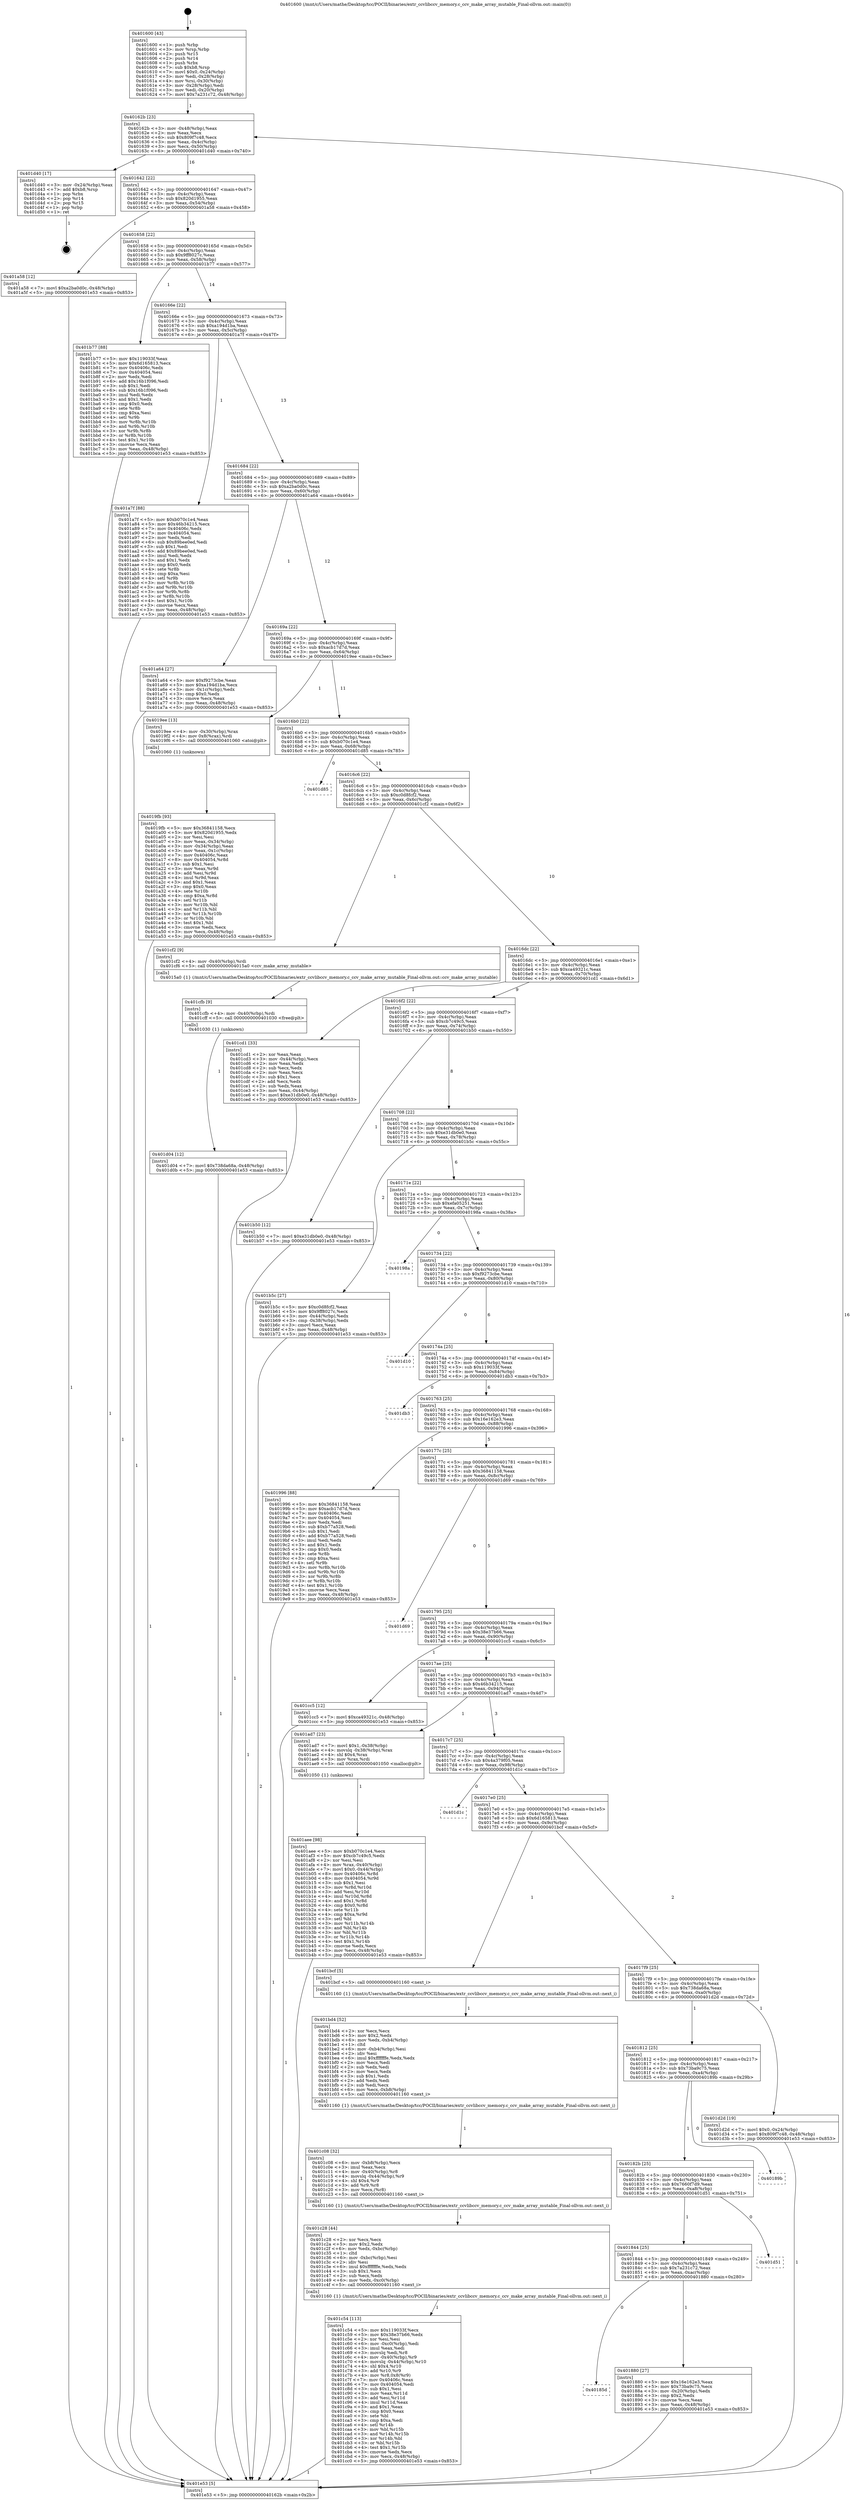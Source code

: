 digraph "0x401600" {
  label = "0x401600 (/mnt/c/Users/mathe/Desktop/tcc/POCII/binaries/extr_ccvlibccv_memory.c_ccv_make_array_mutable_Final-ollvm.out::main(0))"
  labelloc = "t"
  node[shape=record]

  Entry [label="",width=0.3,height=0.3,shape=circle,fillcolor=black,style=filled]
  "0x40162b" [label="{
     0x40162b [23]\l
     | [instrs]\l
     &nbsp;&nbsp;0x40162b \<+3\>: mov -0x48(%rbp),%eax\l
     &nbsp;&nbsp;0x40162e \<+2\>: mov %eax,%ecx\l
     &nbsp;&nbsp;0x401630 \<+6\>: sub $0x809f7c48,%ecx\l
     &nbsp;&nbsp;0x401636 \<+3\>: mov %eax,-0x4c(%rbp)\l
     &nbsp;&nbsp;0x401639 \<+3\>: mov %ecx,-0x50(%rbp)\l
     &nbsp;&nbsp;0x40163c \<+6\>: je 0000000000401d40 \<main+0x740\>\l
  }"]
  "0x401d40" [label="{
     0x401d40 [17]\l
     | [instrs]\l
     &nbsp;&nbsp;0x401d40 \<+3\>: mov -0x24(%rbp),%eax\l
     &nbsp;&nbsp;0x401d43 \<+7\>: add $0xb8,%rsp\l
     &nbsp;&nbsp;0x401d4a \<+1\>: pop %rbx\l
     &nbsp;&nbsp;0x401d4b \<+2\>: pop %r14\l
     &nbsp;&nbsp;0x401d4d \<+2\>: pop %r15\l
     &nbsp;&nbsp;0x401d4f \<+1\>: pop %rbp\l
     &nbsp;&nbsp;0x401d50 \<+1\>: ret\l
  }"]
  "0x401642" [label="{
     0x401642 [22]\l
     | [instrs]\l
     &nbsp;&nbsp;0x401642 \<+5\>: jmp 0000000000401647 \<main+0x47\>\l
     &nbsp;&nbsp;0x401647 \<+3\>: mov -0x4c(%rbp),%eax\l
     &nbsp;&nbsp;0x40164a \<+5\>: sub $0x820d1955,%eax\l
     &nbsp;&nbsp;0x40164f \<+3\>: mov %eax,-0x54(%rbp)\l
     &nbsp;&nbsp;0x401652 \<+6\>: je 0000000000401a58 \<main+0x458\>\l
  }"]
  Exit [label="",width=0.3,height=0.3,shape=circle,fillcolor=black,style=filled,peripheries=2]
  "0x401a58" [label="{
     0x401a58 [12]\l
     | [instrs]\l
     &nbsp;&nbsp;0x401a58 \<+7\>: movl $0xa2ba0d0c,-0x48(%rbp)\l
     &nbsp;&nbsp;0x401a5f \<+5\>: jmp 0000000000401e53 \<main+0x853\>\l
  }"]
  "0x401658" [label="{
     0x401658 [22]\l
     | [instrs]\l
     &nbsp;&nbsp;0x401658 \<+5\>: jmp 000000000040165d \<main+0x5d\>\l
     &nbsp;&nbsp;0x40165d \<+3\>: mov -0x4c(%rbp),%eax\l
     &nbsp;&nbsp;0x401660 \<+5\>: sub $0x9ff8027c,%eax\l
     &nbsp;&nbsp;0x401665 \<+3\>: mov %eax,-0x58(%rbp)\l
     &nbsp;&nbsp;0x401668 \<+6\>: je 0000000000401b77 \<main+0x577\>\l
  }"]
  "0x401d04" [label="{
     0x401d04 [12]\l
     | [instrs]\l
     &nbsp;&nbsp;0x401d04 \<+7\>: movl $0x738da68a,-0x48(%rbp)\l
     &nbsp;&nbsp;0x401d0b \<+5\>: jmp 0000000000401e53 \<main+0x853\>\l
  }"]
  "0x401b77" [label="{
     0x401b77 [88]\l
     | [instrs]\l
     &nbsp;&nbsp;0x401b77 \<+5\>: mov $0x119033f,%eax\l
     &nbsp;&nbsp;0x401b7c \<+5\>: mov $0x6d165813,%ecx\l
     &nbsp;&nbsp;0x401b81 \<+7\>: mov 0x40406c,%edx\l
     &nbsp;&nbsp;0x401b88 \<+7\>: mov 0x404054,%esi\l
     &nbsp;&nbsp;0x401b8f \<+2\>: mov %edx,%edi\l
     &nbsp;&nbsp;0x401b91 \<+6\>: add $0x16b1f096,%edi\l
     &nbsp;&nbsp;0x401b97 \<+3\>: sub $0x1,%edi\l
     &nbsp;&nbsp;0x401b9a \<+6\>: sub $0x16b1f096,%edi\l
     &nbsp;&nbsp;0x401ba0 \<+3\>: imul %edi,%edx\l
     &nbsp;&nbsp;0x401ba3 \<+3\>: and $0x1,%edx\l
     &nbsp;&nbsp;0x401ba6 \<+3\>: cmp $0x0,%edx\l
     &nbsp;&nbsp;0x401ba9 \<+4\>: sete %r8b\l
     &nbsp;&nbsp;0x401bad \<+3\>: cmp $0xa,%esi\l
     &nbsp;&nbsp;0x401bb0 \<+4\>: setl %r9b\l
     &nbsp;&nbsp;0x401bb4 \<+3\>: mov %r8b,%r10b\l
     &nbsp;&nbsp;0x401bb7 \<+3\>: and %r9b,%r10b\l
     &nbsp;&nbsp;0x401bba \<+3\>: xor %r9b,%r8b\l
     &nbsp;&nbsp;0x401bbd \<+3\>: or %r8b,%r10b\l
     &nbsp;&nbsp;0x401bc0 \<+4\>: test $0x1,%r10b\l
     &nbsp;&nbsp;0x401bc4 \<+3\>: cmovne %ecx,%eax\l
     &nbsp;&nbsp;0x401bc7 \<+3\>: mov %eax,-0x48(%rbp)\l
     &nbsp;&nbsp;0x401bca \<+5\>: jmp 0000000000401e53 \<main+0x853\>\l
  }"]
  "0x40166e" [label="{
     0x40166e [22]\l
     | [instrs]\l
     &nbsp;&nbsp;0x40166e \<+5\>: jmp 0000000000401673 \<main+0x73\>\l
     &nbsp;&nbsp;0x401673 \<+3\>: mov -0x4c(%rbp),%eax\l
     &nbsp;&nbsp;0x401676 \<+5\>: sub $0xa194d1ba,%eax\l
     &nbsp;&nbsp;0x40167b \<+3\>: mov %eax,-0x5c(%rbp)\l
     &nbsp;&nbsp;0x40167e \<+6\>: je 0000000000401a7f \<main+0x47f\>\l
  }"]
  "0x401cfb" [label="{
     0x401cfb [9]\l
     | [instrs]\l
     &nbsp;&nbsp;0x401cfb \<+4\>: mov -0x40(%rbp),%rdi\l
     &nbsp;&nbsp;0x401cff \<+5\>: call 0000000000401030 \<free@plt\>\l
     | [calls]\l
     &nbsp;&nbsp;0x401030 \{1\} (unknown)\l
  }"]
  "0x401a7f" [label="{
     0x401a7f [88]\l
     | [instrs]\l
     &nbsp;&nbsp;0x401a7f \<+5\>: mov $0xb070c1e4,%eax\l
     &nbsp;&nbsp;0x401a84 \<+5\>: mov $0x46b34215,%ecx\l
     &nbsp;&nbsp;0x401a89 \<+7\>: mov 0x40406c,%edx\l
     &nbsp;&nbsp;0x401a90 \<+7\>: mov 0x404054,%esi\l
     &nbsp;&nbsp;0x401a97 \<+2\>: mov %edx,%edi\l
     &nbsp;&nbsp;0x401a99 \<+6\>: sub $0x89bee0ed,%edi\l
     &nbsp;&nbsp;0x401a9f \<+3\>: sub $0x1,%edi\l
     &nbsp;&nbsp;0x401aa2 \<+6\>: add $0x89bee0ed,%edi\l
     &nbsp;&nbsp;0x401aa8 \<+3\>: imul %edi,%edx\l
     &nbsp;&nbsp;0x401aab \<+3\>: and $0x1,%edx\l
     &nbsp;&nbsp;0x401aae \<+3\>: cmp $0x0,%edx\l
     &nbsp;&nbsp;0x401ab1 \<+4\>: sete %r8b\l
     &nbsp;&nbsp;0x401ab5 \<+3\>: cmp $0xa,%esi\l
     &nbsp;&nbsp;0x401ab8 \<+4\>: setl %r9b\l
     &nbsp;&nbsp;0x401abc \<+3\>: mov %r8b,%r10b\l
     &nbsp;&nbsp;0x401abf \<+3\>: and %r9b,%r10b\l
     &nbsp;&nbsp;0x401ac2 \<+3\>: xor %r9b,%r8b\l
     &nbsp;&nbsp;0x401ac5 \<+3\>: or %r8b,%r10b\l
     &nbsp;&nbsp;0x401ac8 \<+4\>: test $0x1,%r10b\l
     &nbsp;&nbsp;0x401acc \<+3\>: cmovne %ecx,%eax\l
     &nbsp;&nbsp;0x401acf \<+3\>: mov %eax,-0x48(%rbp)\l
     &nbsp;&nbsp;0x401ad2 \<+5\>: jmp 0000000000401e53 \<main+0x853\>\l
  }"]
  "0x401684" [label="{
     0x401684 [22]\l
     | [instrs]\l
     &nbsp;&nbsp;0x401684 \<+5\>: jmp 0000000000401689 \<main+0x89\>\l
     &nbsp;&nbsp;0x401689 \<+3\>: mov -0x4c(%rbp),%eax\l
     &nbsp;&nbsp;0x40168c \<+5\>: sub $0xa2ba0d0c,%eax\l
     &nbsp;&nbsp;0x401691 \<+3\>: mov %eax,-0x60(%rbp)\l
     &nbsp;&nbsp;0x401694 \<+6\>: je 0000000000401a64 \<main+0x464\>\l
  }"]
  "0x401c54" [label="{
     0x401c54 [113]\l
     | [instrs]\l
     &nbsp;&nbsp;0x401c54 \<+5\>: mov $0x119033f,%ecx\l
     &nbsp;&nbsp;0x401c59 \<+5\>: mov $0x38e37b66,%edx\l
     &nbsp;&nbsp;0x401c5e \<+2\>: xor %esi,%esi\l
     &nbsp;&nbsp;0x401c60 \<+6\>: mov -0xc0(%rbp),%edi\l
     &nbsp;&nbsp;0x401c66 \<+3\>: imul %eax,%edi\l
     &nbsp;&nbsp;0x401c69 \<+3\>: movslq %edi,%r8\l
     &nbsp;&nbsp;0x401c6c \<+4\>: mov -0x40(%rbp),%r9\l
     &nbsp;&nbsp;0x401c70 \<+4\>: movslq -0x44(%rbp),%r10\l
     &nbsp;&nbsp;0x401c74 \<+4\>: shl $0x4,%r10\l
     &nbsp;&nbsp;0x401c78 \<+3\>: add %r10,%r9\l
     &nbsp;&nbsp;0x401c7b \<+4\>: mov %r8,0x8(%r9)\l
     &nbsp;&nbsp;0x401c7f \<+7\>: mov 0x40406c,%eax\l
     &nbsp;&nbsp;0x401c86 \<+7\>: mov 0x404054,%edi\l
     &nbsp;&nbsp;0x401c8d \<+3\>: sub $0x1,%esi\l
     &nbsp;&nbsp;0x401c90 \<+3\>: mov %eax,%r11d\l
     &nbsp;&nbsp;0x401c93 \<+3\>: add %esi,%r11d\l
     &nbsp;&nbsp;0x401c96 \<+4\>: imul %r11d,%eax\l
     &nbsp;&nbsp;0x401c9a \<+3\>: and $0x1,%eax\l
     &nbsp;&nbsp;0x401c9d \<+3\>: cmp $0x0,%eax\l
     &nbsp;&nbsp;0x401ca0 \<+3\>: sete %bl\l
     &nbsp;&nbsp;0x401ca3 \<+3\>: cmp $0xa,%edi\l
     &nbsp;&nbsp;0x401ca6 \<+4\>: setl %r14b\l
     &nbsp;&nbsp;0x401caa \<+3\>: mov %bl,%r15b\l
     &nbsp;&nbsp;0x401cad \<+3\>: and %r14b,%r15b\l
     &nbsp;&nbsp;0x401cb0 \<+3\>: xor %r14b,%bl\l
     &nbsp;&nbsp;0x401cb3 \<+3\>: or %bl,%r15b\l
     &nbsp;&nbsp;0x401cb6 \<+4\>: test $0x1,%r15b\l
     &nbsp;&nbsp;0x401cba \<+3\>: cmovne %edx,%ecx\l
     &nbsp;&nbsp;0x401cbd \<+3\>: mov %ecx,-0x48(%rbp)\l
     &nbsp;&nbsp;0x401cc0 \<+5\>: jmp 0000000000401e53 \<main+0x853\>\l
  }"]
  "0x401a64" [label="{
     0x401a64 [27]\l
     | [instrs]\l
     &nbsp;&nbsp;0x401a64 \<+5\>: mov $0xf9273cbe,%eax\l
     &nbsp;&nbsp;0x401a69 \<+5\>: mov $0xa194d1ba,%ecx\l
     &nbsp;&nbsp;0x401a6e \<+3\>: mov -0x1c(%rbp),%edx\l
     &nbsp;&nbsp;0x401a71 \<+3\>: cmp $0x0,%edx\l
     &nbsp;&nbsp;0x401a74 \<+3\>: cmove %ecx,%eax\l
     &nbsp;&nbsp;0x401a77 \<+3\>: mov %eax,-0x48(%rbp)\l
     &nbsp;&nbsp;0x401a7a \<+5\>: jmp 0000000000401e53 \<main+0x853\>\l
  }"]
  "0x40169a" [label="{
     0x40169a [22]\l
     | [instrs]\l
     &nbsp;&nbsp;0x40169a \<+5\>: jmp 000000000040169f \<main+0x9f\>\l
     &nbsp;&nbsp;0x40169f \<+3\>: mov -0x4c(%rbp),%eax\l
     &nbsp;&nbsp;0x4016a2 \<+5\>: sub $0xacb17d7d,%eax\l
     &nbsp;&nbsp;0x4016a7 \<+3\>: mov %eax,-0x64(%rbp)\l
     &nbsp;&nbsp;0x4016aa \<+6\>: je 00000000004019ee \<main+0x3ee\>\l
  }"]
  "0x401c28" [label="{
     0x401c28 [44]\l
     | [instrs]\l
     &nbsp;&nbsp;0x401c28 \<+2\>: xor %ecx,%ecx\l
     &nbsp;&nbsp;0x401c2a \<+5\>: mov $0x2,%edx\l
     &nbsp;&nbsp;0x401c2f \<+6\>: mov %edx,-0xbc(%rbp)\l
     &nbsp;&nbsp;0x401c35 \<+1\>: cltd\l
     &nbsp;&nbsp;0x401c36 \<+6\>: mov -0xbc(%rbp),%esi\l
     &nbsp;&nbsp;0x401c3c \<+2\>: idiv %esi\l
     &nbsp;&nbsp;0x401c3e \<+6\>: imul $0xfffffffe,%edx,%edx\l
     &nbsp;&nbsp;0x401c44 \<+3\>: sub $0x1,%ecx\l
     &nbsp;&nbsp;0x401c47 \<+2\>: sub %ecx,%edx\l
     &nbsp;&nbsp;0x401c49 \<+6\>: mov %edx,-0xc0(%rbp)\l
     &nbsp;&nbsp;0x401c4f \<+5\>: call 0000000000401160 \<next_i\>\l
     | [calls]\l
     &nbsp;&nbsp;0x401160 \{1\} (/mnt/c/Users/mathe/Desktop/tcc/POCII/binaries/extr_ccvlibccv_memory.c_ccv_make_array_mutable_Final-ollvm.out::next_i)\l
  }"]
  "0x4019ee" [label="{
     0x4019ee [13]\l
     | [instrs]\l
     &nbsp;&nbsp;0x4019ee \<+4\>: mov -0x30(%rbp),%rax\l
     &nbsp;&nbsp;0x4019f2 \<+4\>: mov 0x8(%rax),%rdi\l
     &nbsp;&nbsp;0x4019f6 \<+5\>: call 0000000000401060 \<atoi@plt\>\l
     | [calls]\l
     &nbsp;&nbsp;0x401060 \{1\} (unknown)\l
  }"]
  "0x4016b0" [label="{
     0x4016b0 [22]\l
     | [instrs]\l
     &nbsp;&nbsp;0x4016b0 \<+5\>: jmp 00000000004016b5 \<main+0xb5\>\l
     &nbsp;&nbsp;0x4016b5 \<+3\>: mov -0x4c(%rbp),%eax\l
     &nbsp;&nbsp;0x4016b8 \<+5\>: sub $0xb070c1e4,%eax\l
     &nbsp;&nbsp;0x4016bd \<+3\>: mov %eax,-0x68(%rbp)\l
     &nbsp;&nbsp;0x4016c0 \<+6\>: je 0000000000401d85 \<main+0x785\>\l
  }"]
  "0x401c08" [label="{
     0x401c08 [32]\l
     | [instrs]\l
     &nbsp;&nbsp;0x401c08 \<+6\>: mov -0xb8(%rbp),%ecx\l
     &nbsp;&nbsp;0x401c0e \<+3\>: imul %eax,%ecx\l
     &nbsp;&nbsp;0x401c11 \<+4\>: mov -0x40(%rbp),%r8\l
     &nbsp;&nbsp;0x401c15 \<+4\>: movslq -0x44(%rbp),%r9\l
     &nbsp;&nbsp;0x401c19 \<+4\>: shl $0x4,%r9\l
     &nbsp;&nbsp;0x401c1d \<+3\>: add %r9,%r8\l
     &nbsp;&nbsp;0x401c20 \<+3\>: mov %ecx,(%r8)\l
     &nbsp;&nbsp;0x401c23 \<+5\>: call 0000000000401160 \<next_i\>\l
     | [calls]\l
     &nbsp;&nbsp;0x401160 \{1\} (/mnt/c/Users/mathe/Desktop/tcc/POCII/binaries/extr_ccvlibccv_memory.c_ccv_make_array_mutable_Final-ollvm.out::next_i)\l
  }"]
  "0x401d85" [label="{
     0x401d85\l
  }", style=dashed]
  "0x4016c6" [label="{
     0x4016c6 [22]\l
     | [instrs]\l
     &nbsp;&nbsp;0x4016c6 \<+5\>: jmp 00000000004016cb \<main+0xcb\>\l
     &nbsp;&nbsp;0x4016cb \<+3\>: mov -0x4c(%rbp),%eax\l
     &nbsp;&nbsp;0x4016ce \<+5\>: sub $0xc0d8fcf2,%eax\l
     &nbsp;&nbsp;0x4016d3 \<+3\>: mov %eax,-0x6c(%rbp)\l
     &nbsp;&nbsp;0x4016d6 \<+6\>: je 0000000000401cf2 \<main+0x6f2\>\l
  }"]
  "0x401bd4" [label="{
     0x401bd4 [52]\l
     | [instrs]\l
     &nbsp;&nbsp;0x401bd4 \<+2\>: xor %ecx,%ecx\l
     &nbsp;&nbsp;0x401bd6 \<+5\>: mov $0x2,%edx\l
     &nbsp;&nbsp;0x401bdb \<+6\>: mov %edx,-0xb4(%rbp)\l
     &nbsp;&nbsp;0x401be1 \<+1\>: cltd\l
     &nbsp;&nbsp;0x401be2 \<+6\>: mov -0xb4(%rbp),%esi\l
     &nbsp;&nbsp;0x401be8 \<+2\>: idiv %esi\l
     &nbsp;&nbsp;0x401bea \<+6\>: imul $0xfffffffe,%edx,%edx\l
     &nbsp;&nbsp;0x401bf0 \<+2\>: mov %ecx,%edi\l
     &nbsp;&nbsp;0x401bf2 \<+2\>: sub %edx,%edi\l
     &nbsp;&nbsp;0x401bf4 \<+2\>: mov %ecx,%edx\l
     &nbsp;&nbsp;0x401bf6 \<+3\>: sub $0x1,%edx\l
     &nbsp;&nbsp;0x401bf9 \<+2\>: add %edx,%edi\l
     &nbsp;&nbsp;0x401bfb \<+2\>: sub %edi,%ecx\l
     &nbsp;&nbsp;0x401bfd \<+6\>: mov %ecx,-0xb8(%rbp)\l
     &nbsp;&nbsp;0x401c03 \<+5\>: call 0000000000401160 \<next_i\>\l
     | [calls]\l
     &nbsp;&nbsp;0x401160 \{1\} (/mnt/c/Users/mathe/Desktop/tcc/POCII/binaries/extr_ccvlibccv_memory.c_ccv_make_array_mutable_Final-ollvm.out::next_i)\l
  }"]
  "0x401cf2" [label="{
     0x401cf2 [9]\l
     | [instrs]\l
     &nbsp;&nbsp;0x401cf2 \<+4\>: mov -0x40(%rbp),%rdi\l
     &nbsp;&nbsp;0x401cf6 \<+5\>: call 00000000004015a0 \<ccv_make_array_mutable\>\l
     | [calls]\l
     &nbsp;&nbsp;0x4015a0 \{1\} (/mnt/c/Users/mathe/Desktop/tcc/POCII/binaries/extr_ccvlibccv_memory.c_ccv_make_array_mutable_Final-ollvm.out::ccv_make_array_mutable)\l
  }"]
  "0x4016dc" [label="{
     0x4016dc [22]\l
     | [instrs]\l
     &nbsp;&nbsp;0x4016dc \<+5\>: jmp 00000000004016e1 \<main+0xe1\>\l
     &nbsp;&nbsp;0x4016e1 \<+3\>: mov -0x4c(%rbp),%eax\l
     &nbsp;&nbsp;0x4016e4 \<+5\>: sub $0xca49321c,%eax\l
     &nbsp;&nbsp;0x4016e9 \<+3\>: mov %eax,-0x70(%rbp)\l
     &nbsp;&nbsp;0x4016ec \<+6\>: je 0000000000401cd1 \<main+0x6d1\>\l
  }"]
  "0x401aee" [label="{
     0x401aee [98]\l
     | [instrs]\l
     &nbsp;&nbsp;0x401aee \<+5\>: mov $0xb070c1e4,%ecx\l
     &nbsp;&nbsp;0x401af3 \<+5\>: mov $0xcb7c49c5,%edx\l
     &nbsp;&nbsp;0x401af8 \<+2\>: xor %esi,%esi\l
     &nbsp;&nbsp;0x401afa \<+4\>: mov %rax,-0x40(%rbp)\l
     &nbsp;&nbsp;0x401afe \<+7\>: movl $0x0,-0x44(%rbp)\l
     &nbsp;&nbsp;0x401b05 \<+8\>: mov 0x40406c,%r8d\l
     &nbsp;&nbsp;0x401b0d \<+8\>: mov 0x404054,%r9d\l
     &nbsp;&nbsp;0x401b15 \<+3\>: sub $0x1,%esi\l
     &nbsp;&nbsp;0x401b18 \<+3\>: mov %r8d,%r10d\l
     &nbsp;&nbsp;0x401b1b \<+3\>: add %esi,%r10d\l
     &nbsp;&nbsp;0x401b1e \<+4\>: imul %r10d,%r8d\l
     &nbsp;&nbsp;0x401b22 \<+4\>: and $0x1,%r8d\l
     &nbsp;&nbsp;0x401b26 \<+4\>: cmp $0x0,%r8d\l
     &nbsp;&nbsp;0x401b2a \<+4\>: sete %r11b\l
     &nbsp;&nbsp;0x401b2e \<+4\>: cmp $0xa,%r9d\l
     &nbsp;&nbsp;0x401b32 \<+3\>: setl %bl\l
     &nbsp;&nbsp;0x401b35 \<+3\>: mov %r11b,%r14b\l
     &nbsp;&nbsp;0x401b38 \<+3\>: and %bl,%r14b\l
     &nbsp;&nbsp;0x401b3b \<+3\>: xor %bl,%r11b\l
     &nbsp;&nbsp;0x401b3e \<+3\>: or %r11b,%r14b\l
     &nbsp;&nbsp;0x401b41 \<+4\>: test $0x1,%r14b\l
     &nbsp;&nbsp;0x401b45 \<+3\>: cmovne %edx,%ecx\l
     &nbsp;&nbsp;0x401b48 \<+3\>: mov %ecx,-0x48(%rbp)\l
     &nbsp;&nbsp;0x401b4b \<+5\>: jmp 0000000000401e53 \<main+0x853\>\l
  }"]
  "0x401cd1" [label="{
     0x401cd1 [33]\l
     | [instrs]\l
     &nbsp;&nbsp;0x401cd1 \<+2\>: xor %eax,%eax\l
     &nbsp;&nbsp;0x401cd3 \<+3\>: mov -0x44(%rbp),%ecx\l
     &nbsp;&nbsp;0x401cd6 \<+2\>: mov %eax,%edx\l
     &nbsp;&nbsp;0x401cd8 \<+2\>: sub %ecx,%edx\l
     &nbsp;&nbsp;0x401cda \<+2\>: mov %eax,%ecx\l
     &nbsp;&nbsp;0x401cdc \<+3\>: sub $0x1,%ecx\l
     &nbsp;&nbsp;0x401cdf \<+2\>: add %ecx,%edx\l
     &nbsp;&nbsp;0x401ce1 \<+2\>: sub %edx,%eax\l
     &nbsp;&nbsp;0x401ce3 \<+3\>: mov %eax,-0x44(%rbp)\l
     &nbsp;&nbsp;0x401ce6 \<+7\>: movl $0xe31db0e0,-0x48(%rbp)\l
     &nbsp;&nbsp;0x401ced \<+5\>: jmp 0000000000401e53 \<main+0x853\>\l
  }"]
  "0x4016f2" [label="{
     0x4016f2 [22]\l
     | [instrs]\l
     &nbsp;&nbsp;0x4016f2 \<+5\>: jmp 00000000004016f7 \<main+0xf7\>\l
     &nbsp;&nbsp;0x4016f7 \<+3\>: mov -0x4c(%rbp),%eax\l
     &nbsp;&nbsp;0x4016fa \<+5\>: sub $0xcb7c49c5,%eax\l
     &nbsp;&nbsp;0x4016ff \<+3\>: mov %eax,-0x74(%rbp)\l
     &nbsp;&nbsp;0x401702 \<+6\>: je 0000000000401b50 \<main+0x550\>\l
  }"]
  "0x4019fb" [label="{
     0x4019fb [93]\l
     | [instrs]\l
     &nbsp;&nbsp;0x4019fb \<+5\>: mov $0x36841158,%ecx\l
     &nbsp;&nbsp;0x401a00 \<+5\>: mov $0x820d1955,%edx\l
     &nbsp;&nbsp;0x401a05 \<+2\>: xor %esi,%esi\l
     &nbsp;&nbsp;0x401a07 \<+3\>: mov %eax,-0x34(%rbp)\l
     &nbsp;&nbsp;0x401a0a \<+3\>: mov -0x34(%rbp),%eax\l
     &nbsp;&nbsp;0x401a0d \<+3\>: mov %eax,-0x1c(%rbp)\l
     &nbsp;&nbsp;0x401a10 \<+7\>: mov 0x40406c,%eax\l
     &nbsp;&nbsp;0x401a17 \<+8\>: mov 0x404054,%r8d\l
     &nbsp;&nbsp;0x401a1f \<+3\>: sub $0x1,%esi\l
     &nbsp;&nbsp;0x401a22 \<+3\>: mov %eax,%r9d\l
     &nbsp;&nbsp;0x401a25 \<+3\>: add %esi,%r9d\l
     &nbsp;&nbsp;0x401a28 \<+4\>: imul %r9d,%eax\l
     &nbsp;&nbsp;0x401a2c \<+3\>: and $0x1,%eax\l
     &nbsp;&nbsp;0x401a2f \<+3\>: cmp $0x0,%eax\l
     &nbsp;&nbsp;0x401a32 \<+4\>: sete %r10b\l
     &nbsp;&nbsp;0x401a36 \<+4\>: cmp $0xa,%r8d\l
     &nbsp;&nbsp;0x401a3a \<+4\>: setl %r11b\l
     &nbsp;&nbsp;0x401a3e \<+3\>: mov %r10b,%bl\l
     &nbsp;&nbsp;0x401a41 \<+3\>: and %r11b,%bl\l
     &nbsp;&nbsp;0x401a44 \<+3\>: xor %r11b,%r10b\l
     &nbsp;&nbsp;0x401a47 \<+3\>: or %r10b,%bl\l
     &nbsp;&nbsp;0x401a4a \<+3\>: test $0x1,%bl\l
     &nbsp;&nbsp;0x401a4d \<+3\>: cmovne %edx,%ecx\l
     &nbsp;&nbsp;0x401a50 \<+3\>: mov %ecx,-0x48(%rbp)\l
     &nbsp;&nbsp;0x401a53 \<+5\>: jmp 0000000000401e53 \<main+0x853\>\l
  }"]
  "0x401b50" [label="{
     0x401b50 [12]\l
     | [instrs]\l
     &nbsp;&nbsp;0x401b50 \<+7\>: movl $0xe31db0e0,-0x48(%rbp)\l
     &nbsp;&nbsp;0x401b57 \<+5\>: jmp 0000000000401e53 \<main+0x853\>\l
  }"]
  "0x401708" [label="{
     0x401708 [22]\l
     | [instrs]\l
     &nbsp;&nbsp;0x401708 \<+5\>: jmp 000000000040170d \<main+0x10d\>\l
     &nbsp;&nbsp;0x40170d \<+3\>: mov -0x4c(%rbp),%eax\l
     &nbsp;&nbsp;0x401710 \<+5\>: sub $0xe31db0e0,%eax\l
     &nbsp;&nbsp;0x401715 \<+3\>: mov %eax,-0x78(%rbp)\l
     &nbsp;&nbsp;0x401718 \<+6\>: je 0000000000401b5c \<main+0x55c\>\l
  }"]
  "0x401600" [label="{
     0x401600 [43]\l
     | [instrs]\l
     &nbsp;&nbsp;0x401600 \<+1\>: push %rbp\l
     &nbsp;&nbsp;0x401601 \<+3\>: mov %rsp,%rbp\l
     &nbsp;&nbsp;0x401604 \<+2\>: push %r15\l
     &nbsp;&nbsp;0x401606 \<+2\>: push %r14\l
     &nbsp;&nbsp;0x401608 \<+1\>: push %rbx\l
     &nbsp;&nbsp;0x401609 \<+7\>: sub $0xb8,%rsp\l
     &nbsp;&nbsp;0x401610 \<+7\>: movl $0x0,-0x24(%rbp)\l
     &nbsp;&nbsp;0x401617 \<+3\>: mov %edi,-0x28(%rbp)\l
     &nbsp;&nbsp;0x40161a \<+4\>: mov %rsi,-0x30(%rbp)\l
     &nbsp;&nbsp;0x40161e \<+3\>: mov -0x28(%rbp),%edi\l
     &nbsp;&nbsp;0x401621 \<+3\>: mov %edi,-0x20(%rbp)\l
     &nbsp;&nbsp;0x401624 \<+7\>: movl $0x7a231c72,-0x48(%rbp)\l
  }"]
  "0x401b5c" [label="{
     0x401b5c [27]\l
     | [instrs]\l
     &nbsp;&nbsp;0x401b5c \<+5\>: mov $0xc0d8fcf2,%eax\l
     &nbsp;&nbsp;0x401b61 \<+5\>: mov $0x9ff8027c,%ecx\l
     &nbsp;&nbsp;0x401b66 \<+3\>: mov -0x44(%rbp),%edx\l
     &nbsp;&nbsp;0x401b69 \<+3\>: cmp -0x38(%rbp),%edx\l
     &nbsp;&nbsp;0x401b6c \<+3\>: cmovl %ecx,%eax\l
     &nbsp;&nbsp;0x401b6f \<+3\>: mov %eax,-0x48(%rbp)\l
     &nbsp;&nbsp;0x401b72 \<+5\>: jmp 0000000000401e53 \<main+0x853\>\l
  }"]
  "0x40171e" [label="{
     0x40171e [22]\l
     | [instrs]\l
     &nbsp;&nbsp;0x40171e \<+5\>: jmp 0000000000401723 \<main+0x123\>\l
     &nbsp;&nbsp;0x401723 \<+3\>: mov -0x4c(%rbp),%eax\l
     &nbsp;&nbsp;0x401726 \<+5\>: sub $0xefa05251,%eax\l
     &nbsp;&nbsp;0x40172b \<+3\>: mov %eax,-0x7c(%rbp)\l
     &nbsp;&nbsp;0x40172e \<+6\>: je 000000000040198a \<main+0x38a\>\l
  }"]
  "0x401e53" [label="{
     0x401e53 [5]\l
     | [instrs]\l
     &nbsp;&nbsp;0x401e53 \<+5\>: jmp 000000000040162b \<main+0x2b\>\l
  }"]
  "0x40198a" [label="{
     0x40198a\l
  }", style=dashed]
  "0x401734" [label="{
     0x401734 [22]\l
     | [instrs]\l
     &nbsp;&nbsp;0x401734 \<+5\>: jmp 0000000000401739 \<main+0x139\>\l
     &nbsp;&nbsp;0x401739 \<+3\>: mov -0x4c(%rbp),%eax\l
     &nbsp;&nbsp;0x40173c \<+5\>: sub $0xf9273cbe,%eax\l
     &nbsp;&nbsp;0x401741 \<+3\>: mov %eax,-0x80(%rbp)\l
     &nbsp;&nbsp;0x401744 \<+6\>: je 0000000000401d10 \<main+0x710\>\l
  }"]
  "0x40185d" [label="{
     0x40185d\l
  }", style=dashed]
  "0x401d10" [label="{
     0x401d10\l
  }", style=dashed]
  "0x40174a" [label="{
     0x40174a [25]\l
     | [instrs]\l
     &nbsp;&nbsp;0x40174a \<+5\>: jmp 000000000040174f \<main+0x14f\>\l
     &nbsp;&nbsp;0x40174f \<+3\>: mov -0x4c(%rbp),%eax\l
     &nbsp;&nbsp;0x401752 \<+5\>: sub $0x119033f,%eax\l
     &nbsp;&nbsp;0x401757 \<+6\>: mov %eax,-0x84(%rbp)\l
     &nbsp;&nbsp;0x40175d \<+6\>: je 0000000000401db3 \<main+0x7b3\>\l
  }"]
  "0x401880" [label="{
     0x401880 [27]\l
     | [instrs]\l
     &nbsp;&nbsp;0x401880 \<+5\>: mov $0x16e162e3,%eax\l
     &nbsp;&nbsp;0x401885 \<+5\>: mov $0x73ba9c75,%ecx\l
     &nbsp;&nbsp;0x40188a \<+3\>: mov -0x20(%rbp),%edx\l
     &nbsp;&nbsp;0x40188d \<+3\>: cmp $0x2,%edx\l
     &nbsp;&nbsp;0x401890 \<+3\>: cmovne %ecx,%eax\l
     &nbsp;&nbsp;0x401893 \<+3\>: mov %eax,-0x48(%rbp)\l
     &nbsp;&nbsp;0x401896 \<+5\>: jmp 0000000000401e53 \<main+0x853\>\l
  }"]
  "0x401db3" [label="{
     0x401db3\l
  }", style=dashed]
  "0x401763" [label="{
     0x401763 [25]\l
     | [instrs]\l
     &nbsp;&nbsp;0x401763 \<+5\>: jmp 0000000000401768 \<main+0x168\>\l
     &nbsp;&nbsp;0x401768 \<+3\>: mov -0x4c(%rbp),%eax\l
     &nbsp;&nbsp;0x40176b \<+5\>: sub $0x16e162e3,%eax\l
     &nbsp;&nbsp;0x401770 \<+6\>: mov %eax,-0x88(%rbp)\l
     &nbsp;&nbsp;0x401776 \<+6\>: je 0000000000401996 \<main+0x396\>\l
  }"]
  "0x401844" [label="{
     0x401844 [25]\l
     | [instrs]\l
     &nbsp;&nbsp;0x401844 \<+5\>: jmp 0000000000401849 \<main+0x249\>\l
     &nbsp;&nbsp;0x401849 \<+3\>: mov -0x4c(%rbp),%eax\l
     &nbsp;&nbsp;0x40184c \<+5\>: sub $0x7a231c72,%eax\l
     &nbsp;&nbsp;0x401851 \<+6\>: mov %eax,-0xac(%rbp)\l
     &nbsp;&nbsp;0x401857 \<+6\>: je 0000000000401880 \<main+0x280\>\l
  }"]
  "0x401996" [label="{
     0x401996 [88]\l
     | [instrs]\l
     &nbsp;&nbsp;0x401996 \<+5\>: mov $0x36841158,%eax\l
     &nbsp;&nbsp;0x40199b \<+5\>: mov $0xacb17d7d,%ecx\l
     &nbsp;&nbsp;0x4019a0 \<+7\>: mov 0x40406c,%edx\l
     &nbsp;&nbsp;0x4019a7 \<+7\>: mov 0x404054,%esi\l
     &nbsp;&nbsp;0x4019ae \<+2\>: mov %edx,%edi\l
     &nbsp;&nbsp;0x4019b0 \<+6\>: sub $0xb77a528,%edi\l
     &nbsp;&nbsp;0x4019b6 \<+3\>: sub $0x1,%edi\l
     &nbsp;&nbsp;0x4019b9 \<+6\>: add $0xb77a528,%edi\l
     &nbsp;&nbsp;0x4019bf \<+3\>: imul %edi,%edx\l
     &nbsp;&nbsp;0x4019c2 \<+3\>: and $0x1,%edx\l
     &nbsp;&nbsp;0x4019c5 \<+3\>: cmp $0x0,%edx\l
     &nbsp;&nbsp;0x4019c8 \<+4\>: sete %r8b\l
     &nbsp;&nbsp;0x4019cc \<+3\>: cmp $0xa,%esi\l
     &nbsp;&nbsp;0x4019cf \<+4\>: setl %r9b\l
     &nbsp;&nbsp;0x4019d3 \<+3\>: mov %r8b,%r10b\l
     &nbsp;&nbsp;0x4019d6 \<+3\>: and %r9b,%r10b\l
     &nbsp;&nbsp;0x4019d9 \<+3\>: xor %r9b,%r8b\l
     &nbsp;&nbsp;0x4019dc \<+3\>: or %r8b,%r10b\l
     &nbsp;&nbsp;0x4019df \<+4\>: test $0x1,%r10b\l
     &nbsp;&nbsp;0x4019e3 \<+3\>: cmovne %ecx,%eax\l
     &nbsp;&nbsp;0x4019e6 \<+3\>: mov %eax,-0x48(%rbp)\l
     &nbsp;&nbsp;0x4019e9 \<+5\>: jmp 0000000000401e53 \<main+0x853\>\l
  }"]
  "0x40177c" [label="{
     0x40177c [25]\l
     | [instrs]\l
     &nbsp;&nbsp;0x40177c \<+5\>: jmp 0000000000401781 \<main+0x181\>\l
     &nbsp;&nbsp;0x401781 \<+3\>: mov -0x4c(%rbp),%eax\l
     &nbsp;&nbsp;0x401784 \<+5\>: sub $0x36841158,%eax\l
     &nbsp;&nbsp;0x401789 \<+6\>: mov %eax,-0x8c(%rbp)\l
     &nbsp;&nbsp;0x40178f \<+6\>: je 0000000000401d69 \<main+0x769\>\l
  }"]
  "0x401d51" [label="{
     0x401d51\l
  }", style=dashed]
  "0x401d69" [label="{
     0x401d69\l
  }", style=dashed]
  "0x401795" [label="{
     0x401795 [25]\l
     | [instrs]\l
     &nbsp;&nbsp;0x401795 \<+5\>: jmp 000000000040179a \<main+0x19a\>\l
     &nbsp;&nbsp;0x40179a \<+3\>: mov -0x4c(%rbp),%eax\l
     &nbsp;&nbsp;0x40179d \<+5\>: sub $0x38e37b66,%eax\l
     &nbsp;&nbsp;0x4017a2 \<+6\>: mov %eax,-0x90(%rbp)\l
     &nbsp;&nbsp;0x4017a8 \<+6\>: je 0000000000401cc5 \<main+0x6c5\>\l
  }"]
  "0x40182b" [label="{
     0x40182b [25]\l
     | [instrs]\l
     &nbsp;&nbsp;0x40182b \<+5\>: jmp 0000000000401830 \<main+0x230\>\l
     &nbsp;&nbsp;0x401830 \<+3\>: mov -0x4c(%rbp),%eax\l
     &nbsp;&nbsp;0x401833 \<+5\>: sub $0x7660f7d9,%eax\l
     &nbsp;&nbsp;0x401838 \<+6\>: mov %eax,-0xa8(%rbp)\l
     &nbsp;&nbsp;0x40183e \<+6\>: je 0000000000401d51 \<main+0x751\>\l
  }"]
  "0x401cc5" [label="{
     0x401cc5 [12]\l
     | [instrs]\l
     &nbsp;&nbsp;0x401cc5 \<+7\>: movl $0xca49321c,-0x48(%rbp)\l
     &nbsp;&nbsp;0x401ccc \<+5\>: jmp 0000000000401e53 \<main+0x853\>\l
  }"]
  "0x4017ae" [label="{
     0x4017ae [25]\l
     | [instrs]\l
     &nbsp;&nbsp;0x4017ae \<+5\>: jmp 00000000004017b3 \<main+0x1b3\>\l
     &nbsp;&nbsp;0x4017b3 \<+3\>: mov -0x4c(%rbp),%eax\l
     &nbsp;&nbsp;0x4017b6 \<+5\>: sub $0x46b34215,%eax\l
     &nbsp;&nbsp;0x4017bb \<+6\>: mov %eax,-0x94(%rbp)\l
     &nbsp;&nbsp;0x4017c1 \<+6\>: je 0000000000401ad7 \<main+0x4d7\>\l
  }"]
  "0x40189b" [label="{
     0x40189b\l
  }", style=dashed]
  "0x401ad7" [label="{
     0x401ad7 [23]\l
     | [instrs]\l
     &nbsp;&nbsp;0x401ad7 \<+7\>: movl $0x1,-0x38(%rbp)\l
     &nbsp;&nbsp;0x401ade \<+4\>: movslq -0x38(%rbp),%rax\l
     &nbsp;&nbsp;0x401ae2 \<+4\>: shl $0x4,%rax\l
     &nbsp;&nbsp;0x401ae6 \<+3\>: mov %rax,%rdi\l
     &nbsp;&nbsp;0x401ae9 \<+5\>: call 0000000000401050 \<malloc@plt\>\l
     | [calls]\l
     &nbsp;&nbsp;0x401050 \{1\} (unknown)\l
  }"]
  "0x4017c7" [label="{
     0x4017c7 [25]\l
     | [instrs]\l
     &nbsp;&nbsp;0x4017c7 \<+5\>: jmp 00000000004017cc \<main+0x1cc\>\l
     &nbsp;&nbsp;0x4017cc \<+3\>: mov -0x4c(%rbp),%eax\l
     &nbsp;&nbsp;0x4017cf \<+5\>: sub $0x4a379f05,%eax\l
     &nbsp;&nbsp;0x4017d4 \<+6\>: mov %eax,-0x98(%rbp)\l
     &nbsp;&nbsp;0x4017da \<+6\>: je 0000000000401d1c \<main+0x71c\>\l
  }"]
  "0x401812" [label="{
     0x401812 [25]\l
     | [instrs]\l
     &nbsp;&nbsp;0x401812 \<+5\>: jmp 0000000000401817 \<main+0x217\>\l
     &nbsp;&nbsp;0x401817 \<+3\>: mov -0x4c(%rbp),%eax\l
     &nbsp;&nbsp;0x40181a \<+5\>: sub $0x73ba9c75,%eax\l
     &nbsp;&nbsp;0x40181f \<+6\>: mov %eax,-0xa4(%rbp)\l
     &nbsp;&nbsp;0x401825 \<+6\>: je 000000000040189b \<main+0x29b\>\l
  }"]
  "0x401d1c" [label="{
     0x401d1c\l
  }", style=dashed]
  "0x4017e0" [label="{
     0x4017e0 [25]\l
     | [instrs]\l
     &nbsp;&nbsp;0x4017e0 \<+5\>: jmp 00000000004017e5 \<main+0x1e5\>\l
     &nbsp;&nbsp;0x4017e5 \<+3\>: mov -0x4c(%rbp),%eax\l
     &nbsp;&nbsp;0x4017e8 \<+5\>: sub $0x6d165813,%eax\l
     &nbsp;&nbsp;0x4017ed \<+6\>: mov %eax,-0x9c(%rbp)\l
     &nbsp;&nbsp;0x4017f3 \<+6\>: je 0000000000401bcf \<main+0x5cf\>\l
  }"]
  "0x401d2d" [label="{
     0x401d2d [19]\l
     | [instrs]\l
     &nbsp;&nbsp;0x401d2d \<+7\>: movl $0x0,-0x24(%rbp)\l
     &nbsp;&nbsp;0x401d34 \<+7\>: movl $0x809f7c48,-0x48(%rbp)\l
     &nbsp;&nbsp;0x401d3b \<+5\>: jmp 0000000000401e53 \<main+0x853\>\l
  }"]
  "0x401bcf" [label="{
     0x401bcf [5]\l
     | [instrs]\l
     &nbsp;&nbsp;0x401bcf \<+5\>: call 0000000000401160 \<next_i\>\l
     | [calls]\l
     &nbsp;&nbsp;0x401160 \{1\} (/mnt/c/Users/mathe/Desktop/tcc/POCII/binaries/extr_ccvlibccv_memory.c_ccv_make_array_mutable_Final-ollvm.out::next_i)\l
  }"]
  "0x4017f9" [label="{
     0x4017f9 [25]\l
     | [instrs]\l
     &nbsp;&nbsp;0x4017f9 \<+5\>: jmp 00000000004017fe \<main+0x1fe\>\l
     &nbsp;&nbsp;0x4017fe \<+3\>: mov -0x4c(%rbp),%eax\l
     &nbsp;&nbsp;0x401801 \<+5\>: sub $0x738da68a,%eax\l
     &nbsp;&nbsp;0x401806 \<+6\>: mov %eax,-0xa0(%rbp)\l
     &nbsp;&nbsp;0x40180c \<+6\>: je 0000000000401d2d \<main+0x72d\>\l
  }"]
  Entry -> "0x401600" [label=" 1"]
  "0x40162b" -> "0x401d40" [label=" 1"]
  "0x40162b" -> "0x401642" [label=" 16"]
  "0x401d40" -> Exit [label=" 1"]
  "0x401642" -> "0x401a58" [label=" 1"]
  "0x401642" -> "0x401658" [label=" 15"]
  "0x401d2d" -> "0x401e53" [label=" 1"]
  "0x401658" -> "0x401b77" [label=" 1"]
  "0x401658" -> "0x40166e" [label=" 14"]
  "0x401d04" -> "0x401e53" [label=" 1"]
  "0x40166e" -> "0x401a7f" [label=" 1"]
  "0x40166e" -> "0x401684" [label=" 13"]
  "0x401cfb" -> "0x401d04" [label=" 1"]
  "0x401684" -> "0x401a64" [label=" 1"]
  "0x401684" -> "0x40169a" [label=" 12"]
  "0x401cf2" -> "0x401cfb" [label=" 1"]
  "0x40169a" -> "0x4019ee" [label=" 1"]
  "0x40169a" -> "0x4016b0" [label=" 11"]
  "0x401cd1" -> "0x401e53" [label=" 1"]
  "0x4016b0" -> "0x401d85" [label=" 0"]
  "0x4016b0" -> "0x4016c6" [label=" 11"]
  "0x401cc5" -> "0x401e53" [label=" 1"]
  "0x4016c6" -> "0x401cf2" [label=" 1"]
  "0x4016c6" -> "0x4016dc" [label=" 10"]
  "0x401c54" -> "0x401e53" [label=" 1"]
  "0x4016dc" -> "0x401cd1" [label=" 1"]
  "0x4016dc" -> "0x4016f2" [label=" 9"]
  "0x401c28" -> "0x401c54" [label=" 1"]
  "0x4016f2" -> "0x401b50" [label=" 1"]
  "0x4016f2" -> "0x401708" [label=" 8"]
  "0x401c08" -> "0x401c28" [label=" 1"]
  "0x401708" -> "0x401b5c" [label=" 2"]
  "0x401708" -> "0x40171e" [label=" 6"]
  "0x401bd4" -> "0x401c08" [label=" 1"]
  "0x40171e" -> "0x40198a" [label=" 0"]
  "0x40171e" -> "0x401734" [label=" 6"]
  "0x401bcf" -> "0x401bd4" [label=" 1"]
  "0x401734" -> "0x401d10" [label=" 0"]
  "0x401734" -> "0x40174a" [label=" 6"]
  "0x401b77" -> "0x401e53" [label=" 1"]
  "0x40174a" -> "0x401db3" [label=" 0"]
  "0x40174a" -> "0x401763" [label=" 6"]
  "0x401b5c" -> "0x401e53" [label=" 2"]
  "0x401763" -> "0x401996" [label=" 1"]
  "0x401763" -> "0x40177c" [label=" 5"]
  "0x401aee" -> "0x401e53" [label=" 1"]
  "0x40177c" -> "0x401d69" [label=" 0"]
  "0x40177c" -> "0x401795" [label=" 5"]
  "0x401ad7" -> "0x401aee" [label=" 1"]
  "0x401795" -> "0x401cc5" [label=" 1"]
  "0x401795" -> "0x4017ae" [label=" 4"]
  "0x401a64" -> "0x401e53" [label=" 1"]
  "0x4017ae" -> "0x401ad7" [label=" 1"]
  "0x4017ae" -> "0x4017c7" [label=" 3"]
  "0x401a58" -> "0x401e53" [label=" 1"]
  "0x4017c7" -> "0x401d1c" [label=" 0"]
  "0x4017c7" -> "0x4017e0" [label=" 3"]
  "0x4019ee" -> "0x4019fb" [label=" 1"]
  "0x4017e0" -> "0x401bcf" [label=" 1"]
  "0x4017e0" -> "0x4017f9" [label=" 2"]
  "0x401996" -> "0x401e53" [label=" 1"]
  "0x4017f9" -> "0x401d2d" [label=" 1"]
  "0x4017f9" -> "0x401812" [label=" 1"]
  "0x4019fb" -> "0x401e53" [label=" 1"]
  "0x401812" -> "0x40189b" [label=" 0"]
  "0x401812" -> "0x40182b" [label=" 1"]
  "0x401a7f" -> "0x401e53" [label=" 1"]
  "0x40182b" -> "0x401d51" [label=" 0"]
  "0x40182b" -> "0x401844" [label=" 1"]
  "0x401b50" -> "0x401e53" [label=" 1"]
  "0x401844" -> "0x401880" [label=" 1"]
  "0x401844" -> "0x40185d" [label=" 0"]
  "0x401880" -> "0x401e53" [label=" 1"]
  "0x401600" -> "0x40162b" [label=" 1"]
  "0x401e53" -> "0x40162b" [label=" 16"]
}
